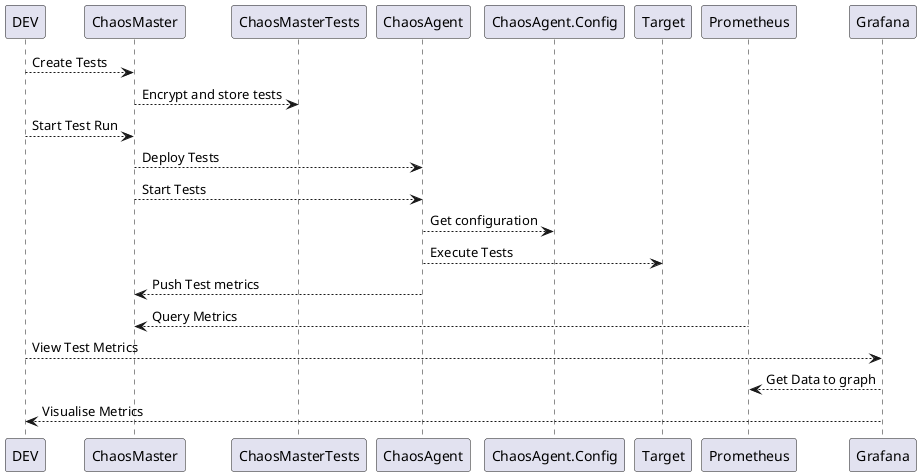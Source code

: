 @startuml

participant DEV
participant ChaosMaster
participant ChaosMasterTests
participant ChaosAgent
participant ChaosAgent.Config
participant Target
participant Prometheus
participant Grafana

DEV --> ChaosMaster : Create Tests
ChaosMaster --> ChaosMasterTests : Encrypt and store tests
DEV --> ChaosMaster : Start Test Run
ChaosMaster --> ChaosAgent : Deploy Tests
ChaosMaster --> ChaosAgent : Start Tests
ChaosAgent --> ChaosAgent.Config : Get configuration
ChaosAgent --> Target : Execute Tests
ChaosAgent --> ChaosMaster : Push Test metrics
Prometheus --> ChaosMaster : Query Metrics
DEV --> Grafana : View Test Metrics
Grafana --> Prometheus : Get Data to graph
Grafana --> DEV : Visualise Metrics


@enduml